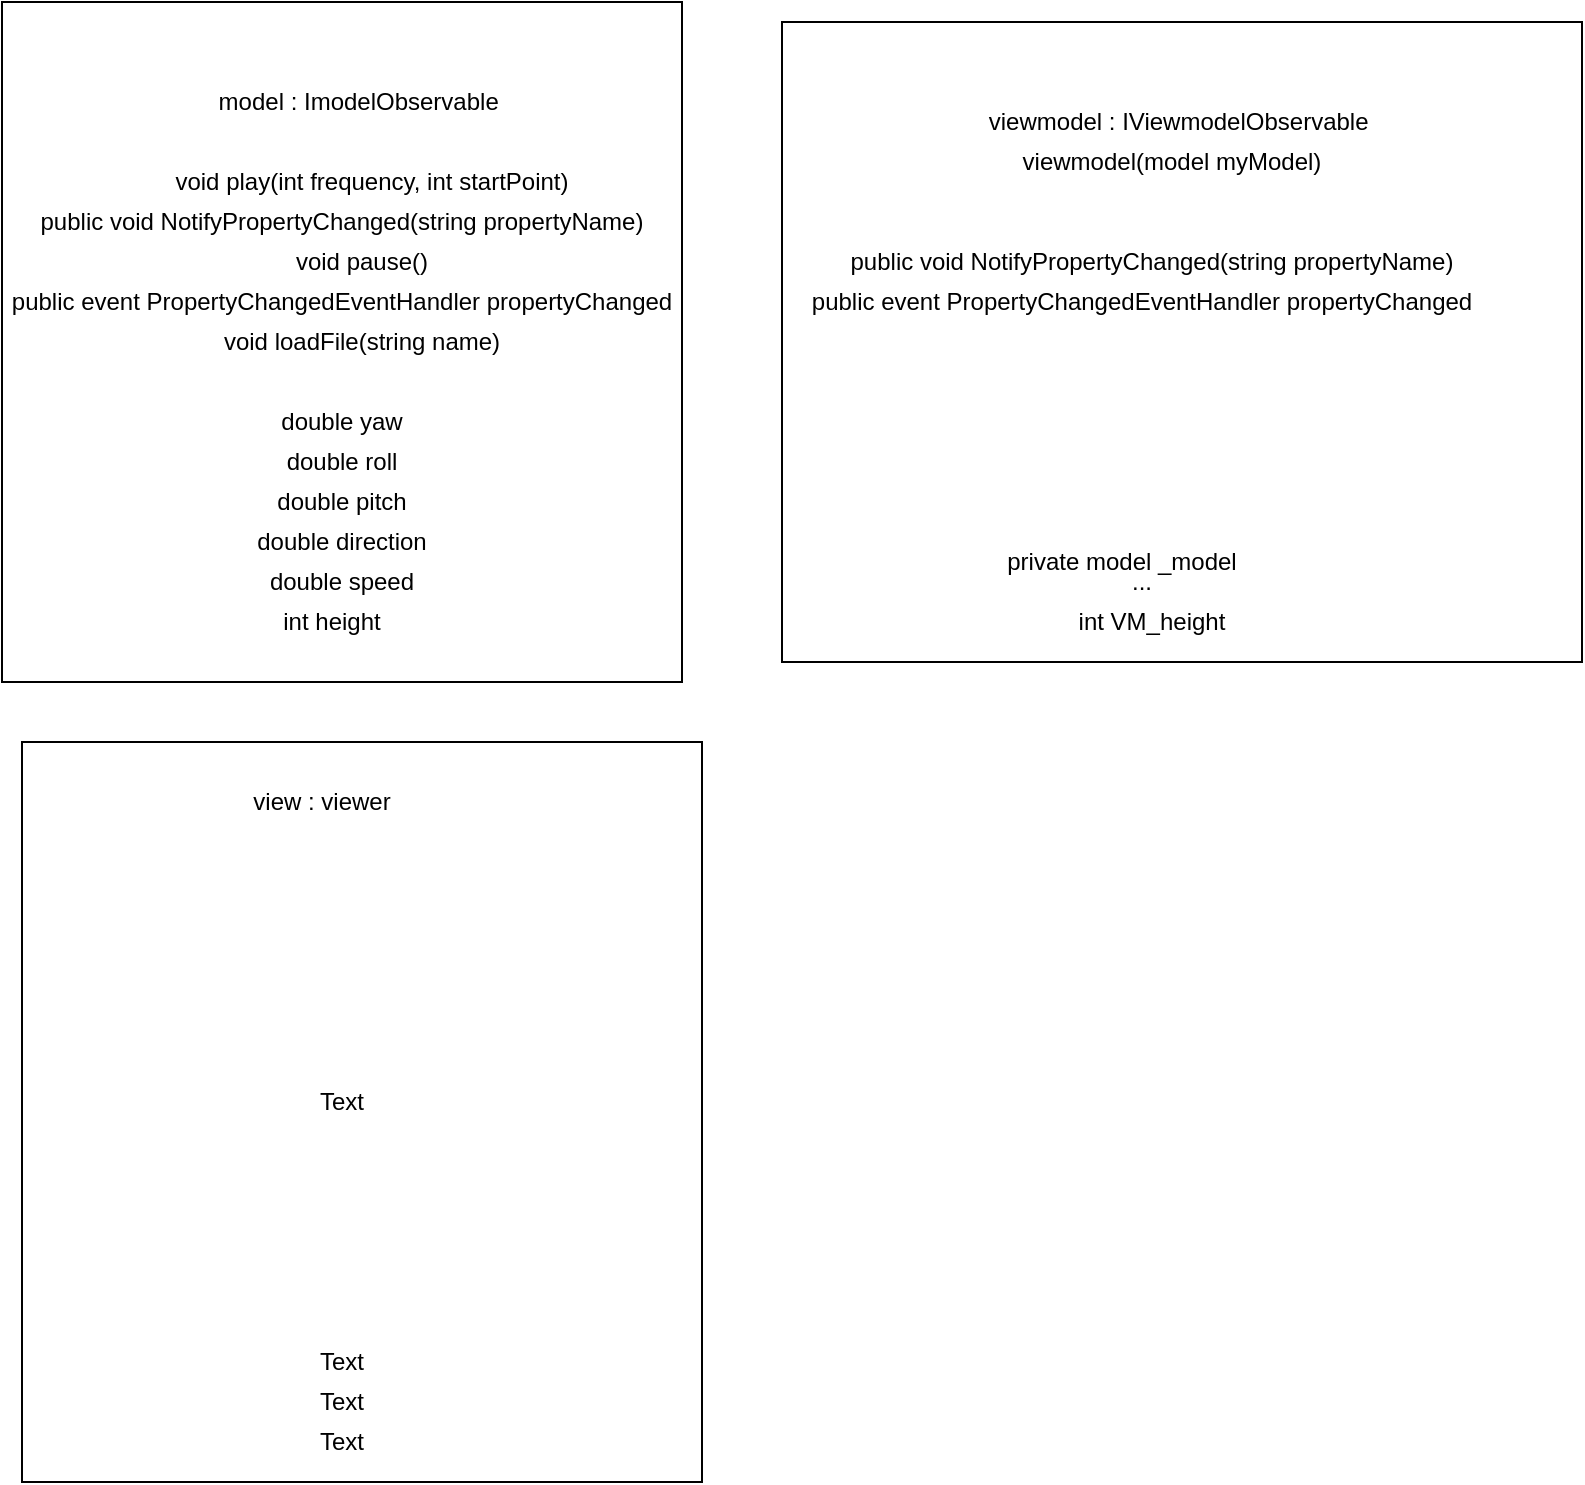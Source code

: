 <mxfile version="14.5.0" type="device"><diagram id="63XW5un0FIzH81B8vZD_" name="Page-1"><mxGraphModel dx="1630" dy="1144" grid="1" gridSize="10" guides="1" tooltips="1" connect="1" arrows="1" fold="1" page="1" pageScale="1" pageWidth="850" pageHeight="1100" math="0" shadow="0"><root><mxCell id="0"/><mxCell id="1" parent="0"/><mxCell id="8IsWhWd85uB3dlgDc4qU-1" value="" style="rounded=0;whiteSpace=wrap;html=1;" vertex="1" parent="1"><mxGeometry x="380" y="320" width="400" height="320" as="geometry"/></mxCell><mxCell id="8IsWhWd85uB3dlgDc4qU-3" value="" style="whiteSpace=wrap;html=1;aspect=fixed;" vertex="1" parent="1"><mxGeometry x="-10" y="310" width="340" height="340" as="geometry"/></mxCell><mxCell id="8IsWhWd85uB3dlgDc4qU-4" value="model : ImodelObservable&amp;nbsp;" style="text;html=1;strokeColor=none;fillColor=none;align=center;verticalAlign=middle;whiteSpace=wrap;rounded=0;" vertex="1" parent="1"><mxGeometry x="70" y="330" width="200" height="60" as="geometry"/></mxCell><mxCell id="8IsWhWd85uB3dlgDc4qU-6" value="viewmodel : IViewmodelObservable&amp;nbsp;" style="text;html=1;strokeColor=none;fillColor=none;align=center;verticalAlign=middle;whiteSpace=wrap;rounded=0;" vertex="1" parent="1"><mxGeometry x="480" y="340" width="200" height="60" as="geometry"/></mxCell><mxCell id="8IsWhWd85uB3dlgDc4qU-8" value="void play(int frequency, int startPoint)" style="text;html=1;strokeColor=none;fillColor=none;align=center;verticalAlign=middle;whiteSpace=wrap;rounded=0;" vertex="1" parent="1"><mxGeometry x="60" y="390" width="230" height="20" as="geometry"/></mxCell><mxCell id="8IsWhWd85uB3dlgDc4qU-9" value="void pause()" style="text;html=1;strokeColor=none;fillColor=none;align=center;verticalAlign=middle;whiteSpace=wrap;rounded=0;" vertex="1" parent="1"><mxGeometry x="80" y="430" width="180" height="20" as="geometry"/></mxCell><mxCell id="8IsWhWd85uB3dlgDc4qU-10" value="void loadFile(string name)" style="text;html=1;strokeColor=none;fillColor=none;align=center;verticalAlign=middle;whiteSpace=wrap;rounded=0;" vertex="1" parent="1"><mxGeometry x="80" y="470" width="180" height="20" as="geometry"/></mxCell><mxCell id="8IsWhWd85uB3dlgDc4qU-13" value="double roll" style="text;html=1;strokeColor=none;fillColor=none;align=center;verticalAlign=middle;whiteSpace=wrap;rounded=0;" vertex="1" parent="1"><mxGeometry x="130" y="530" width="60" height="20" as="geometry"/></mxCell><mxCell id="8IsWhWd85uB3dlgDc4qU-14" value="double pitch" style="text;html=1;strokeColor=none;fillColor=none;align=center;verticalAlign=middle;whiteSpace=wrap;rounded=0;" vertex="1" parent="1"><mxGeometry x="90" y="550" width="140" height="20" as="geometry"/></mxCell><mxCell id="8IsWhWd85uB3dlgDc4qU-15" value="double direction" style="text;html=1;strokeColor=none;fillColor=none;align=center;verticalAlign=middle;whiteSpace=wrap;rounded=0;" vertex="1" parent="1"><mxGeometry x="110" y="570" width="100" height="20" as="geometry"/></mxCell><mxCell id="8IsWhWd85uB3dlgDc4qU-16" value="double speed" style="text;html=1;strokeColor=none;fillColor=none;align=center;verticalAlign=middle;whiteSpace=wrap;rounded=0;" vertex="1" parent="1"><mxGeometry x="120" y="590" width="80" height="20" as="geometry"/></mxCell><mxCell id="8IsWhWd85uB3dlgDc4qU-17" value="int height" style="text;html=1;strokeColor=none;fillColor=none;align=center;verticalAlign=middle;whiteSpace=wrap;rounded=0;" vertex="1" parent="1"><mxGeometry x="50" y="610" width="210" height="20" as="geometry"/></mxCell><mxCell id="8IsWhWd85uB3dlgDc4qU-18" value="double yaw" style="text;html=1;strokeColor=none;fillColor=none;align=center;verticalAlign=middle;whiteSpace=wrap;rounded=0;" vertex="1" parent="1"><mxGeometry x="120" y="510" width="80" height="20" as="geometry"/></mxCell><mxCell id="8IsWhWd85uB3dlgDc4qU-23" value="private model _model" style="text;html=1;strokeColor=none;fillColor=none;align=center;verticalAlign=middle;whiteSpace=wrap;rounded=0;" vertex="1" parent="1"><mxGeometry x="490" y="580" width="120" height="20" as="geometry"/></mxCell><mxCell id="8IsWhWd85uB3dlgDc4qU-24" value="viewmodel(model myModel)" style="text;html=1;strokeColor=none;fillColor=none;align=center;verticalAlign=middle;whiteSpace=wrap;rounded=0;" vertex="1" parent="1"><mxGeometry x="450" y="380" width="250" height="20" as="geometry"/></mxCell><mxCell id="8IsWhWd85uB3dlgDc4qU-25" value="..." style="text;html=1;strokeColor=none;fillColor=none;align=center;verticalAlign=middle;whiteSpace=wrap;rounded=0;" vertex="1" parent="1"><mxGeometry x="540" y="590" width="40" height="20" as="geometry"/></mxCell><mxCell id="8IsWhWd85uB3dlgDc4qU-26" value="int VM_height" style="text;html=1;strokeColor=none;fillColor=none;align=center;verticalAlign=middle;whiteSpace=wrap;rounded=0;" vertex="1" parent="1"><mxGeometry x="500" y="610" width="130" height="20" as="geometry"/></mxCell><mxCell id="8IsWhWd85uB3dlgDc4qU-27" value="public event PropertyChangedEventHandler propertyChanged" style="text;html=1;strokeColor=none;fillColor=none;align=center;verticalAlign=middle;whiteSpace=wrap;rounded=0;" vertex="1" parent="1"><mxGeometry x="-10" y="450" width="340" height="20" as="geometry"/></mxCell><mxCell id="8IsWhWd85uB3dlgDc4qU-28" value="public void NotifyPropertyChanged(string propertyName)" style="text;html=1;strokeColor=none;fillColor=none;align=center;verticalAlign=middle;whiteSpace=wrap;rounded=0;" vertex="1" parent="1"><mxGeometry x="400" y="430" width="330" height="20" as="geometry"/></mxCell><mxCell id="8IsWhWd85uB3dlgDc4qU-29" value="public void NotifyPropertyChanged(string propertyName)" style="text;html=1;strokeColor=none;fillColor=none;align=center;verticalAlign=middle;whiteSpace=wrap;rounded=0;" vertex="1" parent="1"><mxGeometry x="-5" y="410" width="330" height="20" as="geometry"/></mxCell><mxCell id="8IsWhWd85uB3dlgDc4qU-30" value="public event PropertyChangedEventHandler propertyChanged" style="text;html=1;strokeColor=none;fillColor=none;align=center;verticalAlign=middle;whiteSpace=wrap;rounded=0;" vertex="1" parent="1"><mxGeometry x="390" y="450" width="340" height="20" as="geometry"/></mxCell><mxCell id="8IsWhWd85uB3dlgDc4qU-34" value="" style="rounded=0;whiteSpace=wrap;html=1;" vertex="1" parent="1"><mxGeometry y="680" width="340" height="370" as="geometry"/></mxCell><mxCell id="8IsWhWd85uB3dlgDc4qU-35" value="Text" style="text;html=1;strokeColor=none;fillColor=none;align=center;verticalAlign=middle;whiteSpace=wrap;rounded=0;" vertex="1" parent="1"><mxGeometry x="140" y="850" width="40" height="20" as="geometry"/></mxCell><mxCell id="8IsWhWd85uB3dlgDc4qU-36" value="Text" style="text;html=1;strokeColor=none;fillColor=none;align=center;verticalAlign=middle;whiteSpace=wrap;rounded=0;" vertex="1" parent="1"><mxGeometry x="140" y="1000" width="40" height="20" as="geometry"/></mxCell><mxCell id="8IsWhWd85uB3dlgDc4qU-37" value="Text" style="text;html=1;strokeColor=none;fillColor=none;align=center;verticalAlign=middle;whiteSpace=wrap;rounded=0;" vertex="1" parent="1"><mxGeometry x="140" y="980" width="40" height="20" as="geometry"/></mxCell><mxCell id="8IsWhWd85uB3dlgDc4qU-38" value="Text" style="text;html=1;strokeColor=none;fillColor=none;align=center;verticalAlign=middle;whiteSpace=wrap;rounded=0;" vertex="1" parent="1"><mxGeometry x="140" y="1020" width="40" height="20" as="geometry"/></mxCell><mxCell id="8IsWhWd85uB3dlgDc4qU-39" value="view : viewer" style="text;html=1;strokeColor=none;fillColor=none;align=center;verticalAlign=middle;whiteSpace=wrap;rounded=0;" vertex="1" parent="1"><mxGeometry x="60" y="700" width="180" height="20" as="geometry"/></mxCell></root></mxGraphModel></diagram></mxfile>